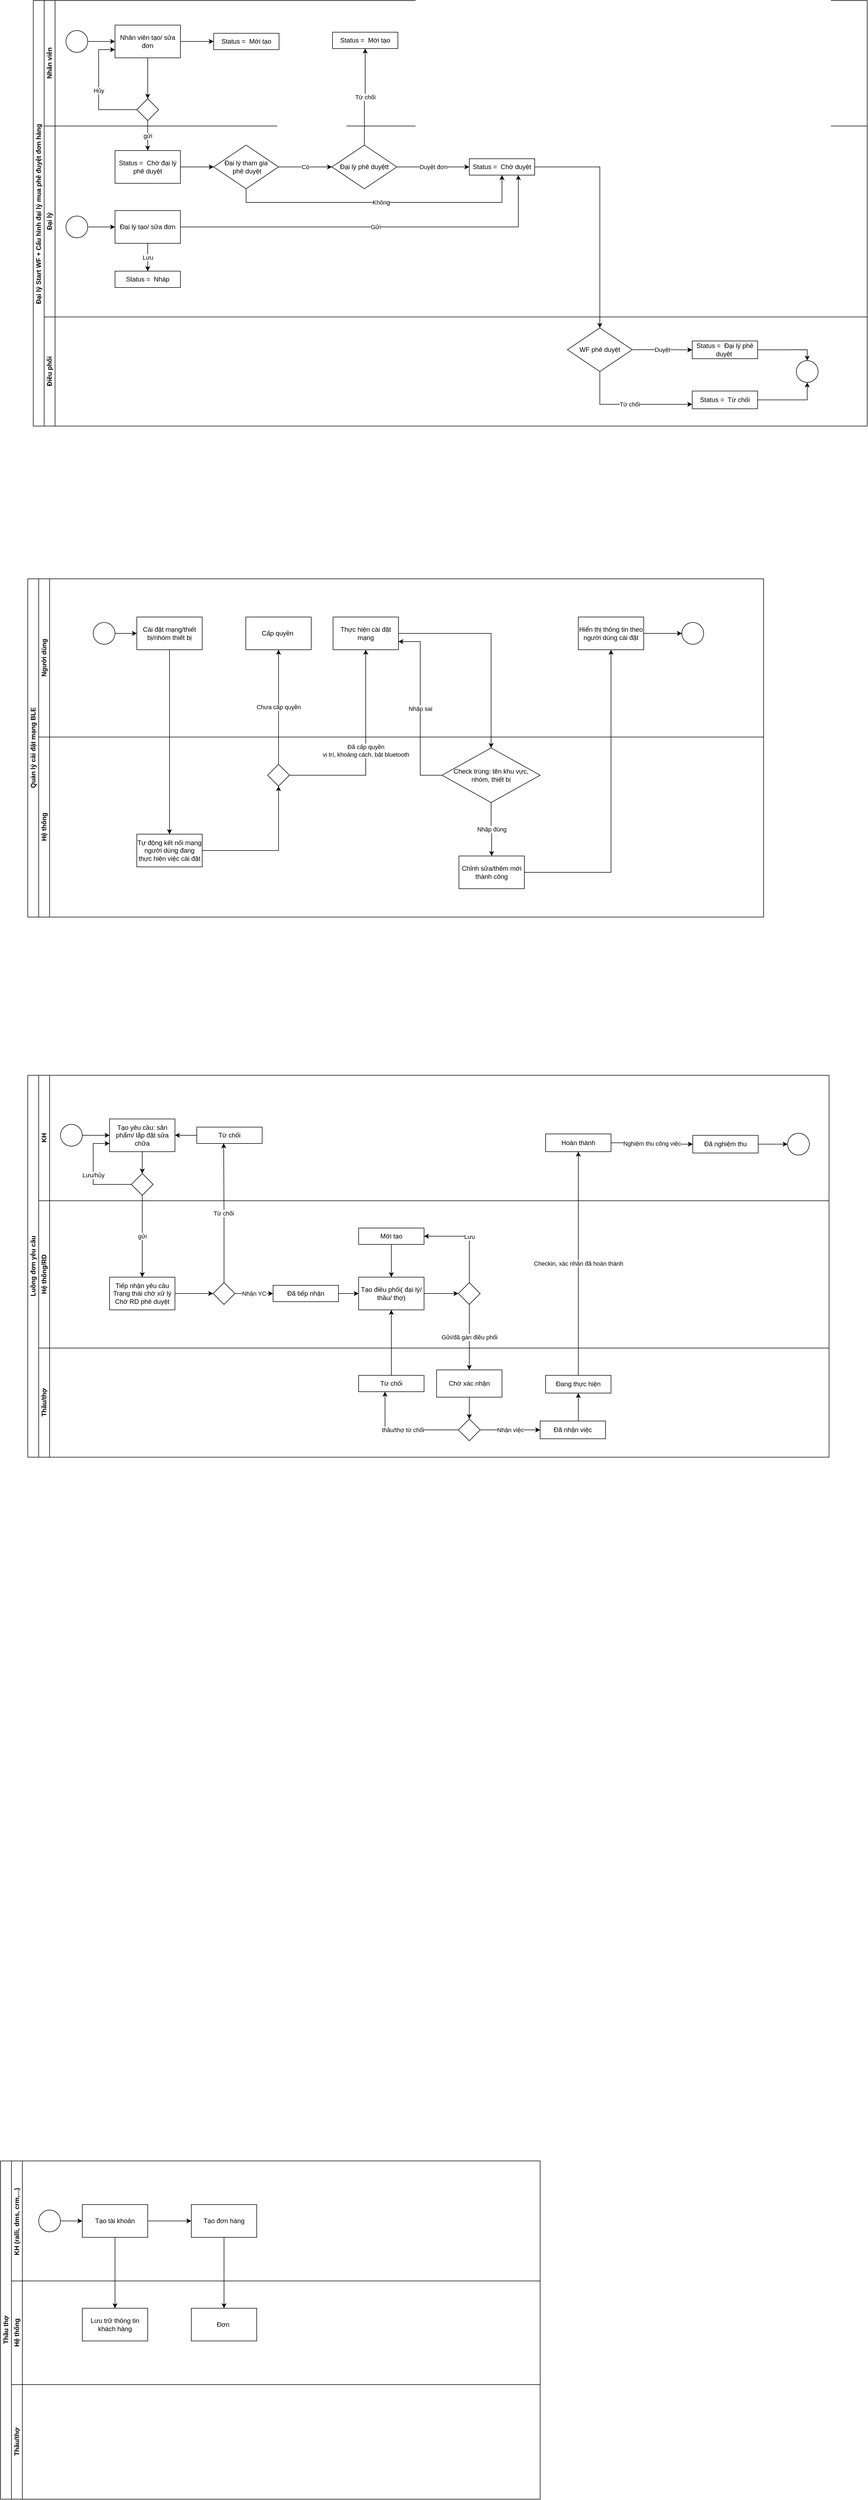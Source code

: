 <mxfile version="21.3.0" type="github">
  <diagram name="Trang-1" id="AQUSlerfujpNiMe7svl-">
    <mxGraphModel dx="2600" dy="5818" grid="1" gridSize="10" guides="1" tooltips="1" connect="1" arrows="1" fold="1" page="1" pageScale="1" pageWidth="827" pageHeight="1169" math="0" shadow="0">
      <root>
        <mxCell id="0" />
        <mxCell id="1" parent="0" />
        <mxCell id="vmiNTsruSPFpKQ4ee10j-1" value="Thầu thợ" style="swimlane;childLayout=stackLayout;resizeParent=1;resizeParentMax=0;horizontal=0;startSize=20;horizontalStack=0;html=1;" parent="1" vertex="1">
          <mxGeometry x="170" y="-130" width="990" height="620" as="geometry" />
        </mxCell>
        <mxCell id="vmiNTsruSPFpKQ4ee10j-2" value="KH (ralli, dms, crm,...)&amp;nbsp;" style="swimlane;startSize=20;horizontal=0;html=1;" parent="vmiNTsruSPFpKQ4ee10j-1" vertex="1">
          <mxGeometry x="20" width="970" height="220" as="geometry" />
        </mxCell>
        <mxCell id="vmiNTsruSPFpKQ4ee10j-7" value="" style="edgeStyle=orthogonalEdgeStyle;rounded=0;orthogonalLoop=1;jettySize=auto;html=1;" parent="vmiNTsruSPFpKQ4ee10j-2" source="vmiNTsruSPFpKQ4ee10j-5" target="vmiNTsruSPFpKQ4ee10j-6" edge="1">
          <mxGeometry relative="1" as="geometry" />
        </mxCell>
        <mxCell id="vmiNTsruSPFpKQ4ee10j-5" value="" style="ellipse;whiteSpace=wrap;html=1;aspect=fixed;" parent="vmiNTsruSPFpKQ4ee10j-2" vertex="1">
          <mxGeometry x="50" y="90" width="40" height="40" as="geometry" />
        </mxCell>
        <mxCell id="vmiNTsruSPFpKQ4ee10j-11" value="" style="edgeStyle=orthogonalEdgeStyle;rounded=0;orthogonalLoop=1;jettySize=auto;html=1;" parent="vmiNTsruSPFpKQ4ee10j-2" source="vmiNTsruSPFpKQ4ee10j-6" target="vmiNTsruSPFpKQ4ee10j-10" edge="1">
          <mxGeometry relative="1" as="geometry" />
        </mxCell>
        <mxCell id="vmiNTsruSPFpKQ4ee10j-6" value="Tạo tài khoản" style="whiteSpace=wrap;html=1;" parent="vmiNTsruSPFpKQ4ee10j-2" vertex="1">
          <mxGeometry x="130" y="80" width="120" height="60" as="geometry" />
        </mxCell>
        <mxCell id="vmiNTsruSPFpKQ4ee10j-10" value="Tạo đơn hàng" style="whiteSpace=wrap;html=1;" parent="vmiNTsruSPFpKQ4ee10j-2" vertex="1">
          <mxGeometry x="330" y="80" width="120" height="60" as="geometry" />
        </mxCell>
        <mxCell id="vmiNTsruSPFpKQ4ee10j-3" value="Hệ thống" style="swimlane;startSize=20;horizontal=0;html=1;" parent="vmiNTsruSPFpKQ4ee10j-1" vertex="1">
          <mxGeometry x="20" y="220" width="970" height="190" as="geometry" />
        </mxCell>
        <mxCell id="vmiNTsruSPFpKQ4ee10j-8" value="Lưu trữ thông tin khách hàng" style="whiteSpace=wrap;html=1;" parent="vmiNTsruSPFpKQ4ee10j-3" vertex="1">
          <mxGeometry x="130" y="50" width="120" height="60" as="geometry" />
        </mxCell>
        <mxCell id="vmiNTsruSPFpKQ4ee10j-12" value="Đơn&amp;nbsp;" style="whiteSpace=wrap;html=1;" parent="vmiNTsruSPFpKQ4ee10j-3" vertex="1">
          <mxGeometry x="330" y="50" width="120" height="60" as="geometry" />
        </mxCell>
        <mxCell id="vmiNTsruSPFpKQ4ee10j-4" value="Thầu/thợ" style="swimlane;startSize=20;horizontal=0;html=1;" parent="vmiNTsruSPFpKQ4ee10j-1" vertex="1">
          <mxGeometry x="20" y="410" width="970" height="210" as="geometry" />
        </mxCell>
        <mxCell id="vmiNTsruSPFpKQ4ee10j-9" value="" style="edgeStyle=orthogonalEdgeStyle;rounded=0;orthogonalLoop=1;jettySize=auto;html=1;" parent="vmiNTsruSPFpKQ4ee10j-1" source="vmiNTsruSPFpKQ4ee10j-6" target="vmiNTsruSPFpKQ4ee10j-8" edge="1">
          <mxGeometry relative="1" as="geometry" />
        </mxCell>
        <mxCell id="vmiNTsruSPFpKQ4ee10j-13" value="" style="edgeStyle=orthogonalEdgeStyle;rounded=0;orthogonalLoop=1;jettySize=auto;html=1;" parent="vmiNTsruSPFpKQ4ee10j-1" source="vmiNTsruSPFpKQ4ee10j-10" target="vmiNTsruSPFpKQ4ee10j-12" edge="1">
          <mxGeometry relative="1" as="geometry" />
        </mxCell>
        <mxCell id="vmiNTsruSPFpKQ4ee10j-14" value="Luồng đơn yêu cầu" style="swimlane;childLayout=stackLayout;resizeParent=1;resizeParentMax=0;horizontal=0;startSize=20;horizontalStack=0;html=1;" parent="1" vertex="1">
          <mxGeometry x="220" y="-2120" width="1470" height="700" as="geometry" />
        </mxCell>
        <mxCell id="vmiNTsruSPFpKQ4ee10j-40" value="gửi" style="edgeStyle=orthogonalEdgeStyle;rounded=0;orthogonalLoop=1;jettySize=auto;html=1;exitX=0.5;exitY=1;exitDx=0;exitDy=0;entryX=0.5;entryY=0;entryDx=0;entryDy=0;" parent="vmiNTsruSPFpKQ4ee10j-14" source="vmiNTsruSPFpKQ4ee10j-34" target="vmiNTsruSPFpKQ4ee10j-41" edge="1">
          <mxGeometry relative="1" as="geometry">
            <mxPoint x="210" y="290" as="targetPoint" />
            <Array as="points">
              <mxPoint x="210" y="240" />
              <mxPoint x="210" y="240" />
            </Array>
          </mxGeometry>
        </mxCell>
        <mxCell id="vmiNTsruSPFpKQ4ee10j-53" value="Từ chối" style="edgeStyle=orthogonalEdgeStyle;rounded=0;orthogonalLoop=1;jettySize=auto;html=1;exitX=0.5;exitY=0;exitDx=0;exitDy=0;entryX=0.411;entryY=0.992;entryDx=0;entryDy=0;entryPerimeter=0;" parent="vmiNTsruSPFpKQ4ee10j-14" source="vmiNTsruSPFpKQ4ee10j-44" target="vmiNTsruSPFpKQ4ee10j-51" edge="1">
          <mxGeometry relative="1" as="geometry" />
        </mxCell>
        <mxCell id="vmiNTsruSPFpKQ4ee10j-73" value="Gửi/đã gán điều phối" style="edgeStyle=orthogonalEdgeStyle;rounded=0;orthogonalLoop=1;jettySize=auto;html=1;exitX=0.5;exitY=1;exitDx=0;exitDy=0;entryX=0.5;entryY=0;entryDx=0;entryDy=0;" parent="vmiNTsruSPFpKQ4ee10j-14" source="vmiNTsruSPFpKQ4ee10j-57" target="vmiNTsruSPFpKQ4ee10j-72" edge="1">
          <mxGeometry relative="1" as="geometry" />
        </mxCell>
        <mxCell id="vmiNTsruSPFpKQ4ee10j-15" value="KH" style="swimlane;startSize=20;horizontal=0;html=1;" parent="vmiNTsruSPFpKQ4ee10j-14" vertex="1">
          <mxGeometry x="20" width="1450" height="230" as="geometry" />
        </mxCell>
        <mxCell id="vmiNTsruSPFpKQ4ee10j-19" value="" style="ellipse;whiteSpace=wrap;html=1;aspect=fixed;" parent="vmiNTsruSPFpKQ4ee10j-15" vertex="1">
          <mxGeometry x="40" y="90" width="40" height="40" as="geometry" />
        </mxCell>
        <mxCell id="vmiNTsruSPFpKQ4ee10j-20" value="Tạo yêu cầu: sản phẩm/ lắp đặt sửa chữa" style="whiteSpace=wrap;html=1;" parent="vmiNTsruSPFpKQ4ee10j-15" vertex="1">
          <mxGeometry x="130" y="80" width="120" height="60" as="geometry" />
        </mxCell>
        <mxCell id="vmiNTsruSPFpKQ4ee10j-21" value="" style="edgeStyle=orthogonalEdgeStyle;rounded=0;orthogonalLoop=1;jettySize=auto;html=1;" parent="vmiNTsruSPFpKQ4ee10j-15" source="vmiNTsruSPFpKQ4ee10j-19" target="vmiNTsruSPFpKQ4ee10j-20" edge="1">
          <mxGeometry relative="1" as="geometry" />
        </mxCell>
        <mxCell id="vmiNTsruSPFpKQ4ee10j-36" value="Lưu/hủy" style="edgeStyle=orthogonalEdgeStyle;rounded=0;orthogonalLoop=1;jettySize=auto;html=1;entryX=0;entryY=0.75;entryDx=0;entryDy=0;" parent="vmiNTsruSPFpKQ4ee10j-15" source="vmiNTsruSPFpKQ4ee10j-34" target="vmiNTsruSPFpKQ4ee10j-20" edge="1">
          <mxGeometry relative="1" as="geometry">
            <Array as="points">
              <mxPoint x="100" y="200" />
              <mxPoint x="100" y="125" />
            </Array>
          </mxGeometry>
        </mxCell>
        <mxCell id="vmiNTsruSPFpKQ4ee10j-34" value="" style="rhombus;whiteSpace=wrap;html=1;" parent="vmiNTsruSPFpKQ4ee10j-15" vertex="1">
          <mxGeometry x="170" y="180" width="40" height="40" as="geometry" />
        </mxCell>
        <mxCell id="vmiNTsruSPFpKQ4ee10j-35" value="" style="edgeStyle=orthogonalEdgeStyle;rounded=0;orthogonalLoop=1;jettySize=auto;html=1;" parent="vmiNTsruSPFpKQ4ee10j-15" source="vmiNTsruSPFpKQ4ee10j-20" target="vmiNTsruSPFpKQ4ee10j-34" edge="1">
          <mxGeometry relative="1" as="geometry" />
        </mxCell>
        <mxCell id="vmiNTsruSPFpKQ4ee10j-54" style="edgeStyle=orthogonalEdgeStyle;rounded=0;orthogonalLoop=1;jettySize=auto;html=1;exitX=0;exitY=0.5;exitDx=0;exitDy=0;entryX=1;entryY=0.5;entryDx=0;entryDy=0;" parent="vmiNTsruSPFpKQ4ee10j-15" source="vmiNTsruSPFpKQ4ee10j-51" target="vmiNTsruSPFpKQ4ee10j-20" edge="1">
          <mxGeometry relative="1" as="geometry" />
        </mxCell>
        <mxCell id="vmiNTsruSPFpKQ4ee10j-51" value="Từ chối" style="whiteSpace=wrap;html=1;" parent="vmiNTsruSPFpKQ4ee10j-15" vertex="1">
          <mxGeometry x="290" y="95" width="120" height="30" as="geometry" />
        </mxCell>
        <mxCell id="vmiNTsruSPFpKQ4ee10j-95" value="Nghiệm thu công việc" style="edgeStyle=orthogonalEdgeStyle;rounded=0;orthogonalLoop=1;jettySize=auto;html=1;entryX=0;entryY=0.5;entryDx=0;entryDy=0;" parent="vmiNTsruSPFpKQ4ee10j-15" source="vmiNTsruSPFpKQ4ee10j-90" target="vmiNTsruSPFpKQ4ee10j-92" edge="1">
          <mxGeometry relative="1" as="geometry" />
        </mxCell>
        <mxCell id="vmiNTsruSPFpKQ4ee10j-90" value="Hoàn thành" style="whiteSpace=wrap;html=1;" parent="vmiNTsruSPFpKQ4ee10j-15" vertex="1">
          <mxGeometry x="930" y="107.5" width="120" height="32.5" as="geometry" />
        </mxCell>
        <mxCell id="vmiNTsruSPFpKQ4ee10j-94" style="edgeStyle=orthogonalEdgeStyle;rounded=0;orthogonalLoop=1;jettySize=auto;html=1;entryX=0;entryY=0.5;entryDx=0;entryDy=0;" parent="vmiNTsruSPFpKQ4ee10j-15" source="vmiNTsruSPFpKQ4ee10j-92" target="vmiNTsruSPFpKQ4ee10j-93" edge="1">
          <mxGeometry relative="1" as="geometry" />
        </mxCell>
        <mxCell id="vmiNTsruSPFpKQ4ee10j-92" value="Đã nghiệm thu" style="whiteSpace=wrap;html=1;" parent="vmiNTsruSPFpKQ4ee10j-15" vertex="1">
          <mxGeometry x="1200" y="110" width="120" height="32.5" as="geometry" />
        </mxCell>
        <mxCell id="vmiNTsruSPFpKQ4ee10j-93" value="" style="ellipse;whiteSpace=wrap;html=1;aspect=fixed;" parent="vmiNTsruSPFpKQ4ee10j-15" vertex="1">
          <mxGeometry x="1374" y="106.25" width="40" height="40" as="geometry" />
        </mxCell>
        <mxCell id="vmiNTsruSPFpKQ4ee10j-16" value="Hệ thống/RD" style="swimlane;startSize=20;horizontal=0;html=1;" parent="vmiNTsruSPFpKQ4ee10j-14" vertex="1">
          <mxGeometry x="20" y="230" width="1450" height="270" as="geometry" />
        </mxCell>
        <mxCell id="vmiNTsruSPFpKQ4ee10j-49" style="edgeStyle=orthogonalEdgeStyle;rounded=0;orthogonalLoop=1;jettySize=auto;html=1;entryX=0;entryY=0.5;entryDx=0;entryDy=0;" parent="vmiNTsruSPFpKQ4ee10j-16" source="vmiNTsruSPFpKQ4ee10j-41" target="vmiNTsruSPFpKQ4ee10j-44" edge="1">
          <mxGeometry relative="1" as="geometry" />
        </mxCell>
        <mxCell id="vmiNTsruSPFpKQ4ee10j-41" value="Tiếp nhận yêu cầu&lt;br&gt;Trạng thái chờ xử lý&lt;br&gt;Chờ RD phê duyệt" style="whiteSpace=wrap;html=1;" parent="vmiNTsruSPFpKQ4ee10j-16" vertex="1">
          <mxGeometry x="130" y="140" width="120" height="60" as="geometry" />
        </mxCell>
        <mxCell id="vmiNTsruSPFpKQ4ee10j-75" value="Nhận YC" style="edgeStyle=orthogonalEdgeStyle;rounded=0;orthogonalLoop=1;jettySize=auto;html=1;entryX=0;entryY=0.5;entryDx=0;entryDy=0;" parent="vmiNTsruSPFpKQ4ee10j-16" source="vmiNTsruSPFpKQ4ee10j-44" target="vmiNTsruSPFpKQ4ee10j-74" edge="1">
          <mxGeometry relative="1" as="geometry" />
        </mxCell>
        <mxCell id="vmiNTsruSPFpKQ4ee10j-44" value="" style="rhombus;whiteSpace=wrap;html=1;" parent="vmiNTsruSPFpKQ4ee10j-16" vertex="1">
          <mxGeometry x="320" y="150" width="40" height="40" as="geometry" />
        </mxCell>
        <mxCell id="vmiNTsruSPFpKQ4ee10j-58" style="edgeStyle=orthogonalEdgeStyle;rounded=0;orthogonalLoop=1;jettySize=auto;html=1;" parent="vmiNTsruSPFpKQ4ee10j-16" source="vmiNTsruSPFpKQ4ee10j-55" target="vmiNTsruSPFpKQ4ee10j-57" edge="1">
          <mxGeometry relative="1" as="geometry" />
        </mxCell>
        <mxCell id="vmiNTsruSPFpKQ4ee10j-55" value="Tạo điều phối( đại lý/ thầu/ thợ)" style="whiteSpace=wrap;html=1;" parent="vmiNTsruSPFpKQ4ee10j-16" vertex="1">
          <mxGeometry x="587" y="140" width="120" height="60" as="geometry" />
        </mxCell>
        <mxCell id="vmiNTsruSPFpKQ4ee10j-70" value="Lưu" style="edgeStyle=orthogonalEdgeStyle;rounded=0;orthogonalLoop=1;jettySize=auto;html=1;exitX=0.5;exitY=0;exitDx=0;exitDy=0;entryX=1;entryY=0.5;entryDx=0;entryDy=0;" parent="vmiNTsruSPFpKQ4ee10j-16" source="vmiNTsruSPFpKQ4ee10j-57" target="vmiNTsruSPFpKQ4ee10j-68" edge="1">
          <mxGeometry relative="1" as="geometry" />
        </mxCell>
        <mxCell id="vmiNTsruSPFpKQ4ee10j-57" value="" style="rhombus;whiteSpace=wrap;html=1;" parent="vmiNTsruSPFpKQ4ee10j-16" vertex="1">
          <mxGeometry x="770" y="150" width="40" height="40" as="geometry" />
        </mxCell>
        <mxCell id="vmiNTsruSPFpKQ4ee10j-71" style="edgeStyle=orthogonalEdgeStyle;rounded=0;orthogonalLoop=1;jettySize=auto;html=1;exitX=0.5;exitY=1;exitDx=0;exitDy=0;entryX=0.5;entryY=0;entryDx=0;entryDy=0;" parent="vmiNTsruSPFpKQ4ee10j-16" source="vmiNTsruSPFpKQ4ee10j-68" target="vmiNTsruSPFpKQ4ee10j-55" edge="1">
          <mxGeometry relative="1" as="geometry" />
        </mxCell>
        <mxCell id="vmiNTsruSPFpKQ4ee10j-68" value="Mới tạo" style="whiteSpace=wrap;html=1;" parent="vmiNTsruSPFpKQ4ee10j-16" vertex="1">
          <mxGeometry x="587" y="50" width="120" height="30" as="geometry" />
        </mxCell>
        <mxCell id="vmiNTsruSPFpKQ4ee10j-76" style="edgeStyle=orthogonalEdgeStyle;rounded=0;orthogonalLoop=1;jettySize=auto;html=1;entryX=0;entryY=0.5;entryDx=0;entryDy=0;" parent="vmiNTsruSPFpKQ4ee10j-16" source="vmiNTsruSPFpKQ4ee10j-74" target="vmiNTsruSPFpKQ4ee10j-55" edge="1">
          <mxGeometry relative="1" as="geometry" />
        </mxCell>
        <mxCell id="vmiNTsruSPFpKQ4ee10j-74" value="Đã tiếp nhận" style="whiteSpace=wrap;html=1;" parent="vmiNTsruSPFpKQ4ee10j-16" vertex="1">
          <mxGeometry x="430" y="155" width="120" height="30" as="geometry" />
        </mxCell>
        <mxCell id="vmiNTsruSPFpKQ4ee10j-83" style="edgeStyle=orthogonalEdgeStyle;rounded=0;orthogonalLoop=1;jettySize=auto;html=1;entryX=0.5;entryY=1;entryDx=0;entryDy=0;" parent="vmiNTsruSPFpKQ4ee10j-14" source="vmiNTsruSPFpKQ4ee10j-82" target="vmiNTsruSPFpKQ4ee10j-55" edge="1">
          <mxGeometry relative="1" as="geometry" />
        </mxCell>
        <mxCell id="vmiNTsruSPFpKQ4ee10j-91" value="Checkin, xác nhận đã hoàn thành" style="edgeStyle=orthogonalEdgeStyle;rounded=0;orthogonalLoop=1;jettySize=auto;html=1;exitX=0.5;exitY=0;exitDx=0;exitDy=0;" parent="vmiNTsruSPFpKQ4ee10j-14" source="vmiNTsruSPFpKQ4ee10j-86" target="vmiNTsruSPFpKQ4ee10j-90" edge="1">
          <mxGeometry relative="1" as="geometry" />
        </mxCell>
        <mxCell id="vmiNTsruSPFpKQ4ee10j-17" value="Thầu/thợ" style="swimlane;startSize=20;horizontal=0;html=1;" parent="vmiNTsruSPFpKQ4ee10j-14" vertex="1">
          <mxGeometry x="20" y="500" width="1450" height="200" as="geometry" />
        </mxCell>
        <mxCell id="vmiNTsruSPFpKQ4ee10j-80" style="edgeStyle=orthogonalEdgeStyle;rounded=0;orthogonalLoop=1;jettySize=auto;html=1;entryX=0.5;entryY=0;entryDx=0;entryDy=0;" parent="vmiNTsruSPFpKQ4ee10j-17" source="vmiNTsruSPFpKQ4ee10j-72" target="vmiNTsruSPFpKQ4ee10j-79" edge="1">
          <mxGeometry relative="1" as="geometry" />
        </mxCell>
        <mxCell id="vmiNTsruSPFpKQ4ee10j-72" value="Chờ xác nhận" style="whiteSpace=wrap;html=1;" parent="vmiNTsruSPFpKQ4ee10j-17" vertex="1">
          <mxGeometry x="730" y="40" width="120" height="50" as="geometry" />
        </mxCell>
        <mxCell id="vmiNTsruSPFpKQ4ee10j-81" value="thầu/thợ từ chối" style="edgeStyle=orthogonalEdgeStyle;rounded=0;orthogonalLoop=1;jettySize=auto;html=1;entryX=0.403;entryY=1.002;entryDx=0;entryDy=0;entryPerimeter=0;" parent="vmiNTsruSPFpKQ4ee10j-17" source="vmiNTsruSPFpKQ4ee10j-79" target="vmiNTsruSPFpKQ4ee10j-82" edge="1">
          <mxGeometry relative="1" as="geometry">
            <mxPoint x="630" y="150.0" as="targetPoint" />
          </mxGeometry>
        </mxCell>
        <mxCell id="vmiNTsruSPFpKQ4ee10j-85" value="Nhận việc" style="edgeStyle=orthogonalEdgeStyle;rounded=0;orthogonalLoop=1;jettySize=auto;html=1;entryX=0;entryY=0.5;entryDx=0;entryDy=0;" parent="vmiNTsruSPFpKQ4ee10j-17" source="vmiNTsruSPFpKQ4ee10j-79" target="vmiNTsruSPFpKQ4ee10j-84" edge="1">
          <mxGeometry relative="1" as="geometry">
            <mxPoint x="880" y="150.0" as="targetPoint" />
          </mxGeometry>
        </mxCell>
        <mxCell id="vmiNTsruSPFpKQ4ee10j-79" value="" style="rhombus;whiteSpace=wrap;html=1;" parent="vmiNTsruSPFpKQ4ee10j-17" vertex="1">
          <mxGeometry x="770" y="130" width="40" height="40" as="geometry" />
        </mxCell>
        <mxCell id="vmiNTsruSPFpKQ4ee10j-82" value="Từ chối" style="whiteSpace=wrap;html=1;" parent="vmiNTsruSPFpKQ4ee10j-17" vertex="1">
          <mxGeometry x="587" y="50" width="120" height="30" as="geometry" />
        </mxCell>
        <mxCell id="vmiNTsruSPFpKQ4ee10j-87" style="edgeStyle=orthogonalEdgeStyle;rounded=0;orthogonalLoop=1;jettySize=auto;html=1;exitX=0.583;exitY=0.192;exitDx=0;exitDy=0;entryX=0.5;entryY=1;entryDx=0;entryDy=0;exitPerimeter=0;" parent="vmiNTsruSPFpKQ4ee10j-17" source="vmiNTsruSPFpKQ4ee10j-84" target="vmiNTsruSPFpKQ4ee10j-86" edge="1">
          <mxGeometry relative="1" as="geometry" />
        </mxCell>
        <mxCell id="vmiNTsruSPFpKQ4ee10j-84" value="Đã nhận việc" style="whiteSpace=wrap;html=1;" parent="vmiNTsruSPFpKQ4ee10j-17" vertex="1">
          <mxGeometry x="920" y="133.75" width="120" height="32.5" as="geometry" />
        </mxCell>
        <mxCell id="vmiNTsruSPFpKQ4ee10j-86" value="Đang thực hiện" style="whiteSpace=wrap;html=1;" parent="vmiNTsruSPFpKQ4ee10j-17" vertex="1">
          <mxGeometry x="930" y="50" width="120" height="32.5" as="geometry" />
        </mxCell>
        <mxCell id="mYANw5cVZMeOZxb5CWEr-1" value="Đại lý Start WF + Cấu hình đại lý mua phê đuyệt đơn hàng&amp;nbsp;&lt;br&gt;" style="swimlane;childLayout=stackLayout;resizeParent=1;resizeParentMax=0;horizontal=0;startSize=20;horizontalStack=0;html=1;" vertex="1" parent="1">
          <mxGeometry x="230" y="-4090" width="1530" height="780" as="geometry" />
        </mxCell>
        <mxCell id="mYANw5cVZMeOZxb5CWEr-2" value="gửi" style="edgeStyle=orthogonalEdgeStyle;rounded=0;orthogonalLoop=1;jettySize=auto;html=1;exitX=0.5;exitY=1;exitDx=0;exitDy=0;entryX=0.5;entryY=0;entryDx=0;entryDy=0;" edge="1" parent="mYANw5cVZMeOZxb5CWEr-1" source="mYANw5cVZMeOZxb5CWEr-10" target="mYANw5cVZMeOZxb5CWEr-21">
          <mxGeometry relative="1" as="geometry">
            <mxPoint x="210" y="290" as="targetPoint" />
            <Array as="points">
              <mxPoint x="210" y="240" />
              <mxPoint x="210" y="240" />
            </Array>
          </mxGeometry>
        </mxCell>
        <mxCell id="mYANw5cVZMeOZxb5CWEr-3" value="Từ chối" style="edgeStyle=orthogonalEdgeStyle;rounded=0;orthogonalLoop=1;jettySize=auto;html=1;entryX=0.5;entryY=1;entryDx=0;entryDy=0;exitX=0.5;exitY=0;exitDx=0;exitDy=0;" edge="1" parent="mYANw5cVZMeOZxb5CWEr-1" source="mYANw5cVZMeOZxb5CWEr-70" target="mYANw5cVZMeOZxb5CWEr-69">
          <mxGeometry relative="1" as="geometry">
            <mxPoint x="610" y="260" as="sourcePoint" />
          </mxGeometry>
        </mxCell>
        <mxCell id="mYANw5cVZMeOZxb5CWEr-5" value="Nhân viên" style="swimlane;startSize=20;horizontal=0;html=1;" vertex="1" parent="mYANw5cVZMeOZxb5CWEr-1">
          <mxGeometry x="20" width="1510" height="230" as="geometry" />
        </mxCell>
        <mxCell id="mYANw5cVZMeOZxb5CWEr-6" value="" style="ellipse;whiteSpace=wrap;html=1;aspect=fixed;" vertex="1" parent="mYANw5cVZMeOZxb5CWEr-5">
          <mxGeometry x="40" y="55" width="40" height="40" as="geometry" />
        </mxCell>
        <mxCell id="mYANw5cVZMeOZxb5CWEr-67" style="edgeStyle=orthogonalEdgeStyle;rounded=0;orthogonalLoop=1;jettySize=auto;html=1;exitX=1;exitY=0.5;exitDx=0;exitDy=0;entryX=0;entryY=0.5;entryDx=0;entryDy=0;" edge="1" parent="mYANw5cVZMeOZxb5CWEr-5" source="mYANw5cVZMeOZxb5CWEr-7" target="mYANw5cVZMeOZxb5CWEr-13">
          <mxGeometry relative="1" as="geometry" />
        </mxCell>
        <mxCell id="mYANw5cVZMeOZxb5CWEr-7" value="Nhân viên tạo/ sửa đơn" style="whiteSpace=wrap;html=1;" vertex="1" parent="mYANw5cVZMeOZxb5CWEr-5">
          <mxGeometry x="130" y="45" width="120" height="60" as="geometry" />
        </mxCell>
        <mxCell id="mYANw5cVZMeOZxb5CWEr-8" value="" style="edgeStyle=orthogonalEdgeStyle;rounded=0;orthogonalLoop=1;jettySize=auto;html=1;" edge="1" parent="mYANw5cVZMeOZxb5CWEr-5" source="mYANw5cVZMeOZxb5CWEr-6" target="mYANw5cVZMeOZxb5CWEr-7">
          <mxGeometry relative="1" as="geometry" />
        </mxCell>
        <mxCell id="mYANw5cVZMeOZxb5CWEr-9" value="Hủy" style="edgeStyle=orthogonalEdgeStyle;rounded=0;orthogonalLoop=1;jettySize=auto;html=1;entryX=0;entryY=0.75;entryDx=0;entryDy=0;" edge="1" parent="mYANw5cVZMeOZxb5CWEr-5" source="mYANw5cVZMeOZxb5CWEr-10" target="mYANw5cVZMeOZxb5CWEr-7">
          <mxGeometry relative="1" as="geometry">
            <Array as="points">
              <mxPoint x="100" y="200" />
              <mxPoint x="100" y="90" />
            </Array>
          </mxGeometry>
        </mxCell>
        <mxCell id="mYANw5cVZMeOZxb5CWEr-10" value="" style="rhombus;whiteSpace=wrap;html=1;" vertex="1" parent="mYANw5cVZMeOZxb5CWEr-5">
          <mxGeometry x="170" y="180" width="40" height="40" as="geometry" />
        </mxCell>
        <mxCell id="mYANw5cVZMeOZxb5CWEr-11" value="" style="edgeStyle=orthogonalEdgeStyle;rounded=0;orthogonalLoop=1;jettySize=auto;html=1;" edge="1" parent="mYANw5cVZMeOZxb5CWEr-5" source="mYANw5cVZMeOZxb5CWEr-7" target="mYANw5cVZMeOZxb5CWEr-10">
          <mxGeometry relative="1" as="geometry" />
        </mxCell>
        <mxCell id="mYANw5cVZMeOZxb5CWEr-13" value="Status =&amp;nbsp; Mới tạo" style="whiteSpace=wrap;html=1;" vertex="1" parent="mYANw5cVZMeOZxb5CWEr-5">
          <mxGeometry x="311" y="60" width="120" height="30" as="geometry" />
        </mxCell>
        <mxCell id="mYANw5cVZMeOZxb5CWEr-69" value="Status =&amp;nbsp; Mới tạo" style="whiteSpace=wrap;html=1;" vertex="1" parent="mYANw5cVZMeOZxb5CWEr-5">
          <mxGeometry x="529" y="58" width="120" height="30" as="geometry" />
        </mxCell>
        <mxCell id="mYANw5cVZMeOZxb5CWEr-19" value="Đại lý" style="swimlane;startSize=20;horizontal=0;html=1;" vertex="1" parent="mYANw5cVZMeOZxb5CWEr-1">
          <mxGeometry x="20" y="230" width="1510" height="350" as="geometry" />
        </mxCell>
        <mxCell id="mYANw5cVZMeOZxb5CWEr-20" style="edgeStyle=orthogonalEdgeStyle;rounded=0;orthogonalLoop=1;jettySize=auto;html=1;entryX=0;entryY=0.5;entryDx=0;entryDy=0;" edge="1" parent="mYANw5cVZMeOZxb5CWEr-19" source="mYANw5cVZMeOZxb5CWEr-21" target="mYANw5cVZMeOZxb5CWEr-23">
          <mxGeometry relative="1" as="geometry" />
        </mxCell>
        <mxCell id="mYANw5cVZMeOZxb5CWEr-21" value="Status =&amp;nbsp; Chờ đại lý phê duyệt" style="whiteSpace=wrap;html=1;" vertex="1" parent="mYANw5cVZMeOZxb5CWEr-19">
          <mxGeometry x="130" y="45" width="120" height="60" as="geometry" />
        </mxCell>
        <mxCell id="mYANw5cVZMeOZxb5CWEr-22" value="Có" style="edgeStyle=orthogonalEdgeStyle;rounded=0;orthogonalLoop=1;jettySize=auto;html=1;entryX=0;entryY=0.5;entryDx=0;entryDy=0;" edge="1" parent="mYANw5cVZMeOZxb5CWEr-19" source="mYANw5cVZMeOZxb5CWEr-23" target="mYANw5cVZMeOZxb5CWEr-70">
          <mxGeometry relative="1" as="geometry" />
        </mxCell>
        <mxCell id="mYANw5cVZMeOZxb5CWEr-72" value="Không" style="edgeStyle=orthogonalEdgeStyle;rounded=0;orthogonalLoop=1;jettySize=auto;html=1;exitX=0.5;exitY=1;exitDx=0;exitDy=0;entryX=0.5;entryY=1;entryDx=0;entryDy=0;" edge="1" parent="mYANw5cVZMeOZxb5CWEr-19" source="mYANw5cVZMeOZxb5CWEr-23" target="mYANw5cVZMeOZxb5CWEr-29">
          <mxGeometry relative="1" as="geometry">
            <Array as="points">
              <mxPoint x="371" y="140" />
              <mxPoint x="840" y="140" />
            </Array>
          </mxGeometry>
        </mxCell>
        <mxCell id="mYANw5cVZMeOZxb5CWEr-23" value="Đại lý tham gia&lt;br&gt;&amp;nbsp;phê duyệt" style="rhombus;whiteSpace=wrap;html=1;" vertex="1" parent="mYANw5cVZMeOZxb5CWEr-19">
          <mxGeometry x="311" y="35" width="119" height="80" as="geometry" />
        </mxCell>
        <mxCell id="mYANw5cVZMeOZxb5CWEr-29" value="Status =&amp;nbsp; Chờ duyệt" style="whiteSpace=wrap;html=1;" vertex="1" parent="mYANw5cVZMeOZxb5CWEr-19">
          <mxGeometry x="780" y="60" width="120" height="30" as="geometry" />
        </mxCell>
        <mxCell id="mYANw5cVZMeOZxb5CWEr-75" style="edgeStyle=orthogonalEdgeStyle;rounded=0;orthogonalLoop=1;jettySize=auto;html=1;exitX=1;exitY=0.5;exitDx=0;exitDy=0;entryX=0;entryY=0.5;entryDx=0;entryDy=0;" edge="1" parent="mYANw5cVZMeOZxb5CWEr-19" source="mYANw5cVZMeOZxb5CWEr-68" target="mYANw5cVZMeOZxb5CWEr-74">
          <mxGeometry relative="1" as="geometry">
            <mxPoint x="80" y="187" as="sourcePoint" />
          </mxGeometry>
        </mxCell>
        <mxCell id="mYANw5cVZMeOZxb5CWEr-68" value="" style="ellipse;whiteSpace=wrap;html=1;aspect=fixed;" vertex="1" parent="mYANw5cVZMeOZxb5CWEr-19">
          <mxGeometry x="40" y="165" width="40" height="40" as="geometry" />
        </mxCell>
        <mxCell id="mYANw5cVZMeOZxb5CWEr-71" value="Duyệt đơn" style="edgeStyle=orthogonalEdgeStyle;rounded=0;orthogonalLoop=1;jettySize=auto;html=1;exitX=1;exitY=0.5;exitDx=0;exitDy=0;entryX=0;entryY=0.5;entryDx=0;entryDy=0;" edge="1" parent="mYANw5cVZMeOZxb5CWEr-19" source="mYANw5cVZMeOZxb5CWEr-70" target="mYANw5cVZMeOZxb5CWEr-29">
          <mxGeometry relative="1" as="geometry" />
        </mxCell>
        <mxCell id="mYANw5cVZMeOZxb5CWEr-70" value="Đại lý phê duyệtt" style="rhombus;whiteSpace=wrap;html=1;" vertex="1" parent="mYANw5cVZMeOZxb5CWEr-19">
          <mxGeometry x="528" y="35" width="119" height="80" as="geometry" />
        </mxCell>
        <mxCell id="mYANw5cVZMeOZxb5CWEr-77" value="Lưu" style="edgeStyle=orthogonalEdgeStyle;rounded=0;orthogonalLoop=1;jettySize=auto;html=1;entryX=0.5;entryY=0;entryDx=0;entryDy=0;" edge="1" parent="mYANw5cVZMeOZxb5CWEr-19" source="mYANw5cVZMeOZxb5CWEr-74" target="mYANw5cVZMeOZxb5CWEr-76">
          <mxGeometry relative="1" as="geometry" />
        </mxCell>
        <mxCell id="mYANw5cVZMeOZxb5CWEr-78" value="Gửi" style="edgeStyle=orthogonalEdgeStyle;rounded=0;orthogonalLoop=1;jettySize=auto;html=1;entryX=0.75;entryY=1;entryDx=0;entryDy=0;" edge="1" parent="mYANw5cVZMeOZxb5CWEr-19" source="mYANw5cVZMeOZxb5CWEr-74" target="mYANw5cVZMeOZxb5CWEr-29">
          <mxGeometry relative="1" as="geometry" />
        </mxCell>
        <mxCell id="mYANw5cVZMeOZxb5CWEr-74" value="Đại lý tạo/ sửa đơn" style="whiteSpace=wrap;html=1;" vertex="1" parent="mYANw5cVZMeOZxb5CWEr-19">
          <mxGeometry x="130" y="155" width="120" height="60" as="geometry" />
        </mxCell>
        <mxCell id="mYANw5cVZMeOZxb5CWEr-76" value="Status =&amp;nbsp; Nháp" style="whiteSpace=wrap;html=1;" vertex="1" parent="mYANw5cVZMeOZxb5CWEr-19">
          <mxGeometry x="130" y="266" width="120" height="30" as="geometry" />
        </mxCell>
        <mxCell id="mYANw5cVZMeOZxb5CWEr-34" value="Điều phối" style="swimlane;startSize=20;horizontal=0;html=1;" vertex="1" parent="mYANw5cVZMeOZxb5CWEr-1">
          <mxGeometry x="20" y="580" width="1510" height="200" as="geometry" />
        </mxCell>
        <mxCell id="mYANw5cVZMeOZxb5CWEr-85" style="edgeStyle=orthogonalEdgeStyle;rounded=0;orthogonalLoop=1;jettySize=auto;html=1;exitX=1;exitY=0.5;exitDx=0;exitDy=0;entryX=0.5;entryY=1;entryDx=0;entryDy=0;" edge="1" parent="mYANw5cVZMeOZxb5CWEr-34" source="mYANw5cVZMeOZxb5CWEr-42" target="mYANw5cVZMeOZxb5CWEr-83">
          <mxGeometry relative="1" as="geometry" />
        </mxCell>
        <mxCell id="mYANw5cVZMeOZxb5CWEr-42" value="Status =&amp;nbsp; Từ chối" style="whiteSpace=wrap;html=1;" vertex="1" parent="mYANw5cVZMeOZxb5CWEr-34">
          <mxGeometry x="1189" y="135.75" width="120" height="32.5" as="geometry" />
        </mxCell>
        <mxCell id="mYANw5cVZMeOZxb5CWEr-84" style="edgeStyle=orthogonalEdgeStyle;rounded=0;orthogonalLoop=1;jettySize=auto;html=1;exitX=1;exitY=0.5;exitDx=0;exitDy=0;" edge="1" parent="mYANw5cVZMeOZxb5CWEr-34" source="mYANw5cVZMeOZxb5CWEr-43" target="mYANw5cVZMeOZxb5CWEr-83">
          <mxGeometry relative="1" as="geometry" />
        </mxCell>
        <mxCell id="mYANw5cVZMeOZxb5CWEr-43" value="Status =&amp;nbsp; Đại lý phê duyệt&amp;nbsp;" style="whiteSpace=wrap;html=1;" vertex="1" parent="mYANw5cVZMeOZxb5CWEr-34">
          <mxGeometry x="1189" y="44" width="120" height="32.5" as="geometry" />
        </mxCell>
        <mxCell id="mYANw5cVZMeOZxb5CWEr-81" value="Từ chối" style="edgeStyle=orthogonalEdgeStyle;rounded=0;orthogonalLoop=1;jettySize=auto;html=1;exitX=0.5;exitY=1;exitDx=0;exitDy=0;entryX=0;entryY=0.75;entryDx=0;entryDy=0;" edge="1" parent="mYANw5cVZMeOZxb5CWEr-34" source="mYANw5cVZMeOZxb5CWEr-79" target="mYANw5cVZMeOZxb5CWEr-42">
          <mxGeometry relative="1" as="geometry" />
        </mxCell>
        <mxCell id="mYANw5cVZMeOZxb5CWEr-82" value="Duyệt" style="edgeStyle=orthogonalEdgeStyle;rounded=0;orthogonalLoop=1;jettySize=auto;html=1;entryX=0;entryY=0.5;entryDx=0;entryDy=0;" edge="1" parent="mYANw5cVZMeOZxb5CWEr-34" source="mYANw5cVZMeOZxb5CWEr-79" target="mYANw5cVZMeOZxb5CWEr-43">
          <mxGeometry relative="1" as="geometry" />
        </mxCell>
        <mxCell id="mYANw5cVZMeOZxb5CWEr-79" value="WF phê duyệt" style="rhombus;whiteSpace=wrap;html=1;" vertex="1" parent="mYANw5cVZMeOZxb5CWEr-34">
          <mxGeometry x="960" y="20" width="119" height="80" as="geometry" />
        </mxCell>
        <mxCell id="mYANw5cVZMeOZxb5CWEr-83" value="" style="ellipse;whiteSpace=wrap;html=1;aspect=fixed;" vertex="1" parent="mYANw5cVZMeOZxb5CWEr-34">
          <mxGeometry x="1380" y="80" width="40" height="40" as="geometry" />
        </mxCell>
        <mxCell id="mYANw5cVZMeOZxb5CWEr-80" style="edgeStyle=orthogonalEdgeStyle;rounded=0;orthogonalLoop=1;jettySize=auto;html=1;entryX=0.5;entryY=0;entryDx=0;entryDy=0;" edge="1" parent="mYANw5cVZMeOZxb5CWEr-1" source="mYANw5cVZMeOZxb5CWEr-29" target="mYANw5cVZMeOZxb5CWEr-79">
          <mxGeometry relative="1" as="geometry" />
        </mxCell>
        <mxCell id="mYANw5cVZMeOZxb5CWEr-44" value="Quản lý cài đặt mạng BLE" style="swimlane;childLayout=stackLayout;resizeParent=1;resizeParentMax=0;horizontal=0;startSize=20;horizontalStack=0;html=1;" vertex="1" parent="1">
          <mxGeometry x="220" y="-3030" width="1350" height="620" as="geometry" />
        </mxCell>
        <mxCell id="mYANw5cVZMeOZxb5CWEr-45" value="Người dùng" style="swimlane;startSize=20;horizontal=0;html=1;" vertex="1" parent="mYANw5cVZMeOZxb5CWEr-44">
          <mxGeometry x="20" width="1330" height="290" as="geometry" />
        </mxCell>
        <mxCell id="mYANw5cVZMeOZxb5CWEr-46" value="Hệ thống" style="swimlane;startSize=20;horizontal=0;html=1;" vertex="1" parent="mYANw5cVZMeOZxb5CWEr-44">
          <mxGeometry x="20" y="290" width="1330" height="330" as="geometry" />
        </mxCell>
        <mxCell id="mYANw5cVZMeOZxb5CWEr-47" style="edgeStyle=orthogonalEdgeStyle;rounded=0;orthogonalLoop=1;jettySize=auto;html=1;exitX=1;exitY=0.5;exitDx=0;exitDy=0;entryX=0;entryY=0.5;entryDx=0;entryDy=0;" edge="1" parent="1" source="mYANw5cVZMeOZxb5CWEr-48" target="mYANw5cVZMeOZxb5CWEr-49">
          <mxGeometry relative="1" as="geometry" />
        </mxCell>
        <mxCell id="mYANw5cVZMeOZxb5CWEr-48" value="" style="ellipse;whiteSpace=wrap;html=1;aspect=fixed;" vertex="1" parent="1">
          <mxGeometry x="340" y="-2950" width="40" height="40" as="geometry" />
        </mxCell>
        <mxCell id="mYANw5cVZMeOZxb5CWEr-49" value="Cài đặt mạng/thiết bị/nhóm thiết bị" style="whiteSpace=wrap;html=1;" vertex="1" parent="1">
          <mxGeometry x="420" y="-2960" width="120" height="60" as="geometry" />
        </mxCell>
        <mxCell id="mYANw5cVZMeOZxb5CWEr-50" value="Cấp quyền&amp;nbsp;" style="whiteSpace=wrap;html=1;" vertex="1" parent="1">
          <mxGeometry x="620" y="-2960" width="120" height="60" as="geometry" />
        </mxCell>
        <mxCell id="mYANw5cVZMeOZxb5CWEr-51" value="Thực hiện cài đặt mạng" style="whiteSpace=wrap;html=1;" vertex="1" parent="1">
          <mxGeometry x="780" y="-2960" width="120" height="60" as="geometry" />
        </mxCell>
        <mxCell id="mYANw5cVZMeOZxb5CWEr-52" style="edgeStyle=orthogonalEdgeStyle;rounded=0;orthogonalLoop=1;jettySize=auto;html=1;" edge="1" parent="1" source="mYANw5cVZMeOZxb5CWEr-53" target="mYANw5cVZMeOZxb5CWEr-54">
          <mxGeometry relative="1" as="geometry" />
        </mxCell>
        <mxCell id="mYANw5cVZMeOZxb5CWEr-53" value="Hiển thị thông tin theo người dùng cài đặt" style="whiteSpace=wrap;html=1;" vertex="1" parent="1">
          <mxGeometry x="1230" y="-2960" width="120" height="60" as="geometry" />
        </mxCell>
        <mxCell id="mYANw5cVZMeOZxb5CWEr-54" value="" style="ellipse;whiteSpace=wrap;html=1;aspect=fixed;" vertex="1" parent="1">
          <mxGeometry x="1420" y="-2950" width="40" height="40" as="geometry" />
        </mxCell>
        <mxCell id="mYANw5cVZMeOZxb5CWEr-55" value="Chưa cấp quyền" style="edgeStyle=orthogonalEdgeStyle;rounded=0;orthogonalLoop=1;jettySize=auto;html=1;entryX=0.5;entryY=1;entryDx=0;entryDy=0;" edge="1" parent="1" source="mYANw5cVZMeOZxb5CWEr-62" target="mYANw5cVZMeOZxb5CWEr-50">
          <mxGeometry relative="1" as="geometry" />
        </mxCell>
        <mxCell id="mYANw5cVZMeOZxb5CWEr-56" value="Đã cấp quyền&lt;br&gt;vị trí, khoảng cách, bật bluetooth" style="edgeStyle=orthogonalEdgeStyle;rounded=0;orthogonalLoop=1;jettySize=auto;html=1;" edge="1" parent="1" source="mYANw5cVZMeOZxb5CWEr-62" target="mYANw5cVZMeOZxb5CWEr-51">
          <mxGeometry relative="1" as="geometry" />
        </mxCell>
        <mxCell id="mYANw5cVZMeOZxb5CWEr-57" style="edgeStyle=orthogonalEdgeStyle;rounded=0;orthogonalLoop=1;jettySize=auto;html=1;entryX=0.5;entryY=0;entryDx=0;entryDy=0;" edge="1" parent="1" source="mYANw5cVZMeOZxb5CWEr-49" target="mYANw5cVZMeOZxb5CWEr-61">
          <mxGeometry relative="1" as="geometry" />
        </mxCell>
        <mxCell id="mYANw5cVZMeOZxb5CWEr-58" style="edgeStyle=orthogonalEdgeStyle;rounded=0;orthogonalLoop=1;jettySize=auto;html=1;exitX=1;exitY=0.5;exitDx=0;exitDy=0;entryX=0.5;entryY=0;entryDx=0;entryDy=0;" edge="1" parent="1" source="mYANw5cVZMeOZxb5CWEr-51" target="mYANw5cVZMeOZxb5CWEr-64">
          <mxGeometry relative="1" as="geometry" />
        </mxCell>
        <mxCell id="mYANw5cVZMeOZxb5CWEr-59" value="Nhập sai" style="edgeStyle=orthogonalEdgeStyle;rounded=0;orthogonalLoop=1;jettySize=auto;html=1;entryX=1;entryY=0.75;entryDx=0;entryDy=0;" edge="1" parent="1" source="mYANw5cVZMeOZxb5CWEr-64" target="mYANw5cVZMeOZxb5CWEr-51">
          <mxGeometry relative="1" as="geometry" />
        </mxCell>
        <mxCell id="mYANw5cVZMeOZxb5CWEr-60" style="edgeStyle=orthogonalEdgeStyle;rounded=0;orthogonalLoop=1;jettySize=auto;html=1;entryX=0.5;entryY=1;entryDx=0;entryDy=0;" edge="1" parent="1" source="mYANw5cVZMeOZxb5CWEr-61" target="mYANw5cVZMeOZxb5CWEr-62">
          <mxGeometry relative="1" as="geometry" />
        </mxCell>
        <mxCell id="mYANw5cVZMeOZxb5CWEr-61" value="Tự động kết nối mạng người dùng đang thực hiện việc cài đặt" style="whiteSpace=wrap;html=1;" vertex="1" parent="1">
          <mxGeometry x="420" y="-2562" width="120" height="60" as="geometry" />
        </mxCell>
        <mxCell id="mYANw5cVZMeOZxb5CWEr-62" value="" style="rhombus;whiteSpace=wrap;html=1;" vertex="1" parent="1">
          <mxGeometry x="660" y="-2690" width="40" height="40" as="geometry" />
        </mxCell>
        <mxCell id="mYANw5cVZMeOZxb5CWEr-63" value="Nhập đúng" style="edgeStyle=orthogonalEdgeStyle;rounded=0;orthogonalLoop=1;jettySize=auto;html=1;exitX=0.5;exitY=1;exitDx=0;exitDy=0;entryX=0.5;entryY=0;entryDx=0;entryDy=0;" edge="1" parent="1" source="mYANw5cVZMeOZxb5CWEr-64" target="mYANw5cVZMeOZxb5CWEr-65">
          <mxGeometry relative="1" as="geometry" />
        </mxCell>
        <mxCell id="mYANw5cVZMeOZxb5CWEr-64" value="Check trùng: tên khu vực, &lt;br&gt;nhóm, thiết bị" style="rhombus;whiteSpace=wrap;html=1;" vertex="1" parent="1">
          <mxGeometry x="980" y="-2720" width="180" height="100" as="geometry" />
        </mxCell>
        <mxCell id="mYANw5cVZMeOZxb5CWEr-65" value="Chỉnh sửa/thêm mới thành công" style="whiteSpace=wrap;html=1;" vertex="1" parent="1">
          <mxGeometry x="1011" y="-2522" width="120" height="60" as="geometry" />
        </mxCell>
        <mxCell id="mYANw5cVZMeOZxb5CWEr-66" style="edgeStyle=orthogonalEdgeStyle;rounded=0;orthogonalLoop=1;jettySize=auto;html=1;entryX=0.5;entryY=1;entryDx=0;entryDy=0;" edge="1" parent="1" source="mYANw5cVZMeOZxb5CWEr-65" target="mYANw5cVZMeOZxb5CWEr-53">
          <mxGeometry relative="1" as="geometry" />
        </mxCell>
      </root>
    </mxGraphModel>
  </diagram>
</mxfile>
